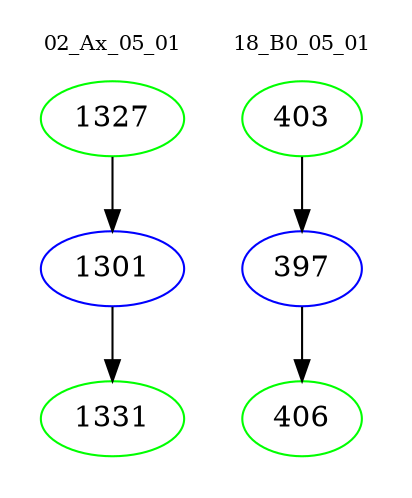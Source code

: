 digraph{
subgraph cluster_0 {
color = white
label = "02_Ax_05_01";
fontsize=10;
T0_1327 [label="1327", color="green"]
T0_1327 -> T0_1301 [color="black"]
T0_1301 [label="1301", color="blue"]
T0_1301 -> T0_1331 [color="black"]
T0_1331 [label="1331", color="green"]
}
subgraph cluster_1 {
color = white
label = "18_B0_05_01";
fontsize=10;
T1_403 [label="403", color="green"]
T1_403 -> T1_397 [color="black"]
T1_397 [label="397", color="blue"]
T1_397 -> T1_406 [color="black"]
T1_406 [label="406", color="green"]
}
}
